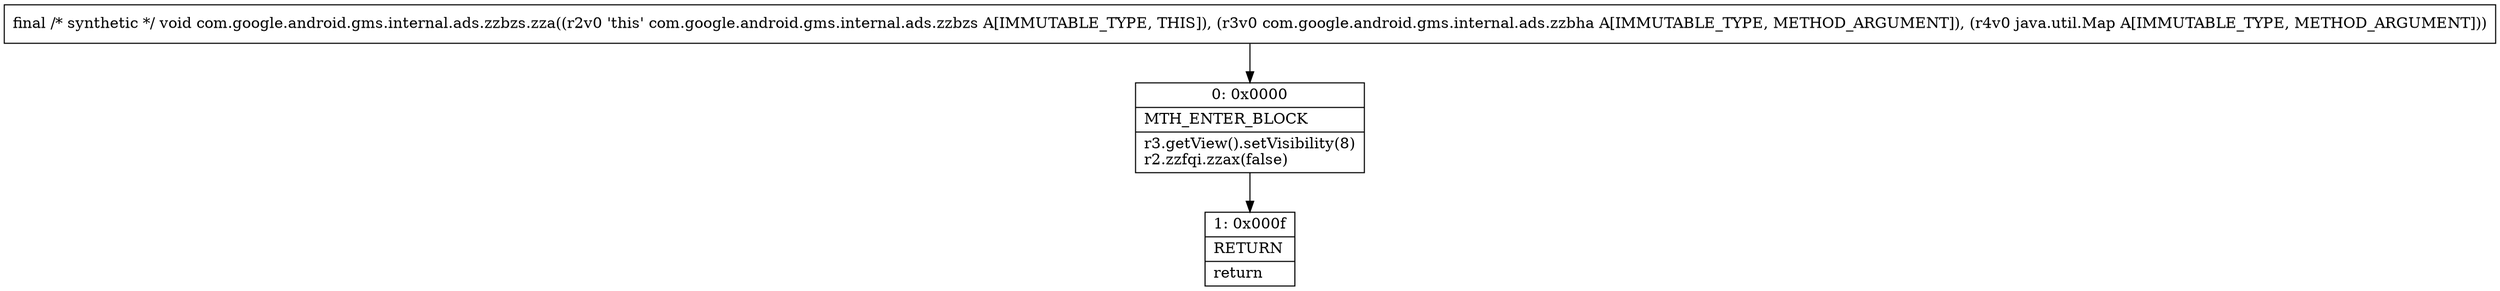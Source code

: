 digraph "CFG forcom.google.android.gms.internal.ads.zzbzs.zza(Lcom\/google\/android\/gms\/internal\/ads\/zzbha;Ljava\/util\/Map;)V" {
Node_0 [shape=record,label="{0\:\ 0x0000|MTH_ENTER_BLOCK\l|r3.getView().setVisibility(8)\lr2.zzfqi.zzax(false)\l}"];
Node_1 [shape=record,label="{1\:\ 0x000f|RETURN\l|return\l}"];
MethodNode[shape=record,label="{final \/* synthetic *\/ void com.google.android.gms.internal.ads.zzbzs.zza((r2v0 'this' com.google.android.gms.internal.ads.zzbzs A[IMMUTABLE_TYPE, THIS]), (r3v0 com.google.android.gms.internal.ads.zzbha A[IMMUTABLE_TYPE, METHOD_ARGUMENT]), (r4v0 java.util.Map A[IMMUTABLE_TYPE, METHOD_ARGUMENT])) }"];
MethodNode -> Node_0;
Node_0 -> Node_1;
}

